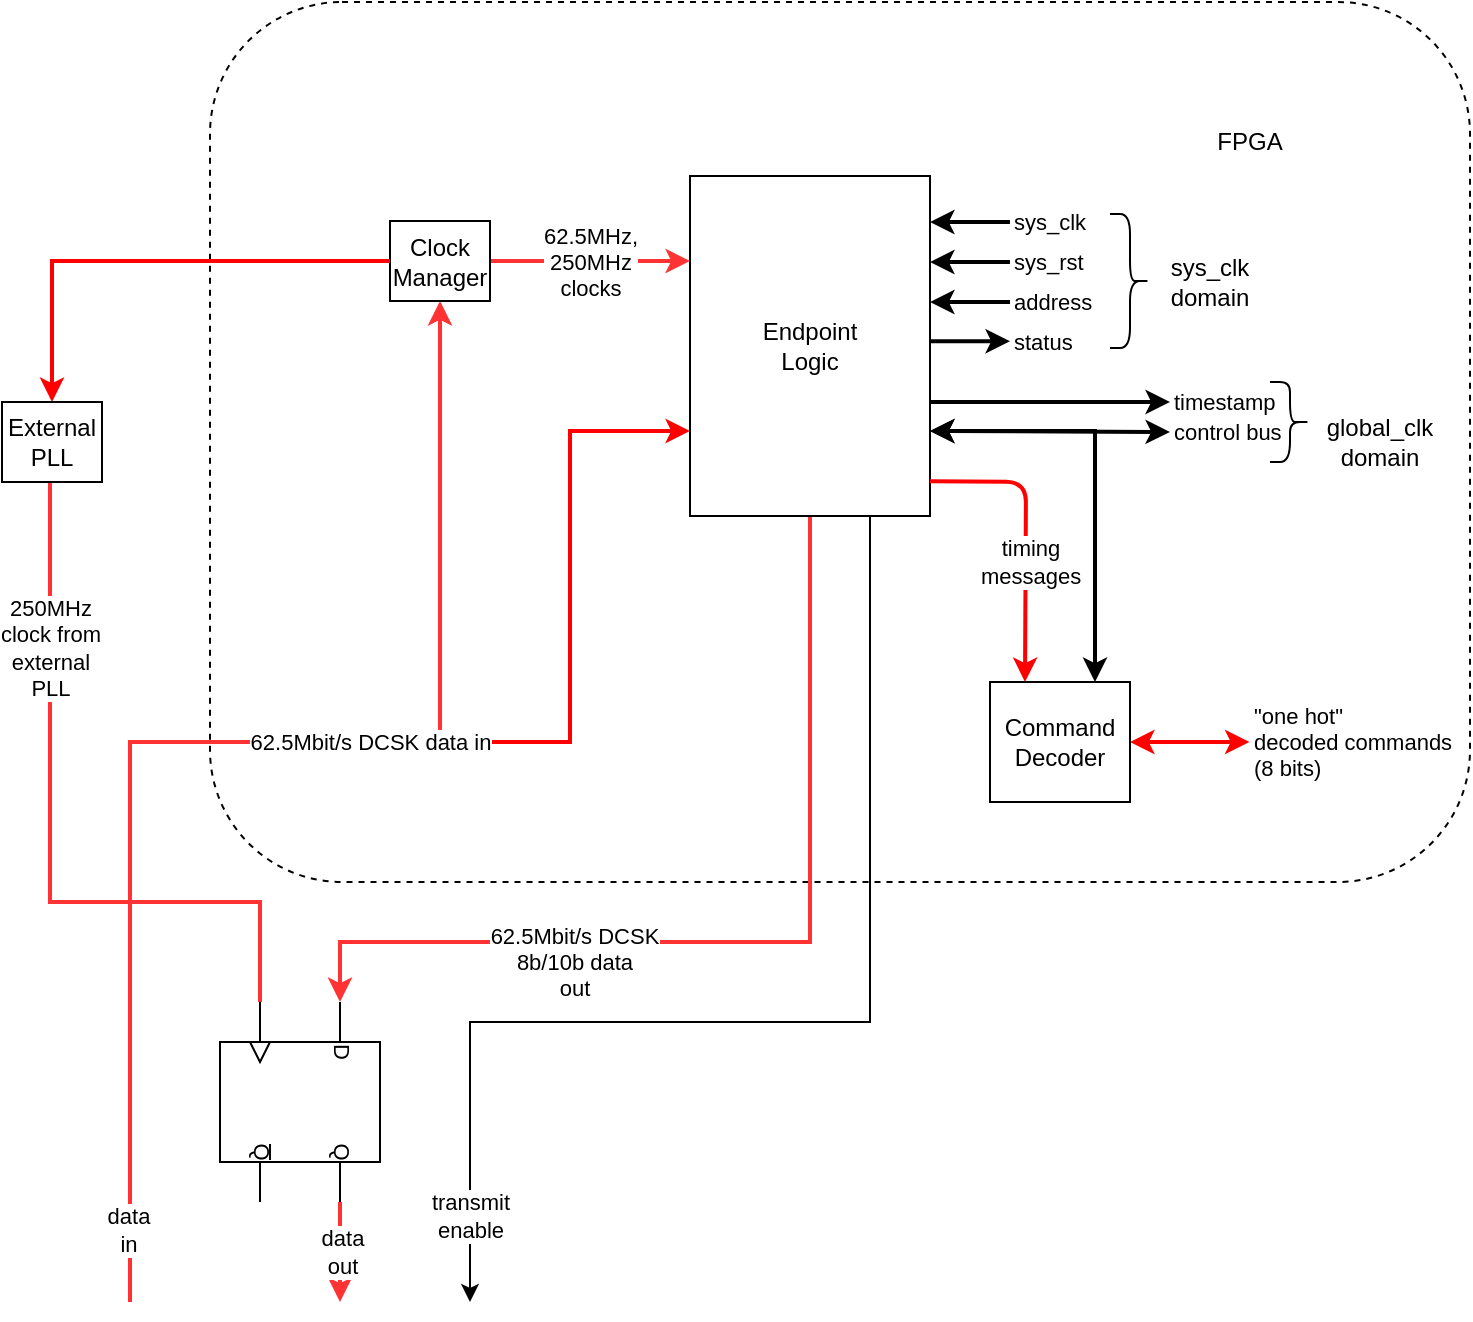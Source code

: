 <mxfile version="20.8.20" type="device"><diagram id="XIXI6On8DKLfbL2Q2Gav" name="Page-1"><mxGraphModel dx="1434" dy="782" grid="1" gridSize="10" guides="1" tooltips="1" connect="1" arrows="1" fold="1" page="1" pageScale="1" pageWidth="850" pageHeight="1100" math="0" shadow="0"><root><mxCell id="0"/><mxCell id="1" parent="0"/><mxCell id="yuU-1qmSXv3Nf_dqvfk5-1" value="" style="rounded=1;whiteSpace=wrap;html=1;dashed=1;" parent="1" vertex="1"><mxGeometry x="160" y="70" width="630" height="440" as="geometry"/></mxCell><mxCell id="yuU-1qmSXv3Nf_dqvfk5-2" value="FPGA" style="text;html=1;strokeColor=none;fillColor=none;align=center;verticalAlign=middle;whiteSpace=wrap;rounded=0;dashed=1;" parent="1" vertex="1"><mxGeometry x="660" y="130" width="40" height="20" as="geometry"/></mxCell><mxCell id="yuU-1qmSXv3Nf_dqvfk5-6" value="250MHz&lt;div&gt;clock from &lt;br&gt;&lt;/div&gt;&lt;div&gt;external&lt;/div&gt;&lt;div&gt;PLL&lt;br&gt;&lt;/div&gt;" style="edgeStyle=orthogonalEdgeStyle;rounded=0;orthogonalLoop=1;jettySize=auto;html=1;exitX=0.5;exitY=1;exitDx=0;exitDy=0;entryX=0;entryY=0.75;entryDx=0;entryDy=0;entryPerimeter=0;endArrow=none;endFill=0;strokeWidth=2;strokeColor=#FF3333;" parent="1" source="OyUO9c9OZtbInSIvGx_f-4" target="yuU-1qmSXv3Nf_dqvfk5-5" edge="1"><mxGeometry x="-0.54" relative="1" as="geometry"><mxPoint x="185" y="360" as="sourcePoint"/><Array as="points"><mxPoint x="80" y="310"/><mxPoint x="80" y="520"/><mxPoint x="185" y="520"/></Array><mxPoint as="offset"/></mxGeometry></mxCell><mxCell id="yuU-1qmSXv3Nf_dqvfk5-9" value="&lt;div&gt;data&lt;/div&gt;&lt;div&gt;out&lt;br&gt;&lt;/div&gt;" style="edgeStyle=orthogonalEdgeStyle;rounded=0;orthogonalLoop=1;jettySize=auto;html=1;exitX=1;exitY=0.25;exitDx=0;exitDy=0;exitPerimeter=0;startArrow=none;startFill=0;endArrow=classic;endFill=1;strokeColor=#FF3333;strokeWidth=2;" parent="1" source="yuU-1qmSXv3Nf_dqvfk5-5" edge="1"><mxGeometry relative="1" as="geometry"><mxPoint x="225" y="720" as="targetPoint"/></mxGeometry></mxCell><mxCell id="yuU-1qmSXv3Nf_dqvfk5-5" value="" style="verticalLabelPosition=bottom;shadow=0;dashed=0;align=center;html=1;verticalAlign=top;shape=mxgraph.electrical.logic_gates.d_type_flip-flop;rotation=90;" parent="1" vertex="1"><mxGeometry x="155" y="580" width="100" height="80" as="geometry"/></mxCell><mxCell id="yuU-1qmSXv3Nf_dqvfk5-20" value="62.5Mbit/s DCSK&lt;br&gt;&lt;div&gt;8b/10b data &lt;br&gt;&lt;/div&gt;&lt;div&gt;out&lt;br&gt;&lt;/div&gt;" style="edgeStyle=orthogonalEdgeStyle;rounded=0;orthogonalLoop=1;jettySize=auto;html=1;exitX=0.5;exitY=1;exitDx=0;exitDy=0;entryX=0;entryY=0.25;entryDx=0;entryDy=0;entryPerimeter=0;startArrow=none;startFill=0;endArrow=classic;endFill=1;strokeColor=#FF3333;strokeWidth=2;" parent="1" source="yuU-1qmSXv3Nf_dqvfk5-11" target="yuU-1qmSXv3Nf_dqvfk5-5" edge="1"><mxGeometry x="0.387" y="10" relative="1" as="geometry"><Array as="points"><mxPoint x="460" y="540"/><mxPoint x="225" y="540"/></Array><mxPoint as="offset"/></mxGeometry></mxCell><mxCell id="yuU-1qmSXv3Nf_dqvfk5-21" value="&lt;div&gt;transmit &lt;br&gt;&lt;/div&gt;&lt;div&gt;enable&lt;/div&gt;" style="edgeStyle=orthogonalEdgeStyle;rounded=0;orthogonalLoop=1;jettySize=auto;html=1;exitX=0.75;exitY=1;exitDx=0;exitDy=0;startArrow=none;startFill=0;endArrow=classic;endFill=1;strokeColor=#000000;strokeWidth=1;" parent="1" source="yuU-1qmSXv3Nf_dqvfk5-11" edge="1"><mxGeometry x="0.855" relative="1" as="geometry"><mxPoint x="290" y="720" as="targetPoint"/><Array as="points"><mxPoint x="490" y="580"/><mxPoint x="290" y="580"/></Array><mxPoint as="offset"/></mxGeometry></mxCell><mxCell id="OyUO9c9OZtbInSIvGx_f-2" style="edgeStyle=orthogonalEdgeStyle;rounded=0;orthogonalLoop=1;jettySize=auto;html=1;exitX=0;exitY=0.75;exitDx=0;exitDy=0;strokeColor=#FF0000;strokeWidth=2;startArrow=classic;startFill=1;endArrow=none;endFill=0;" edge="1" parent="1" source="yuU-1qmSXv3Nf_dqvfk5-11"><mxGeometry relative="1" as="geometry"><mxPoint x="260" y="440" as="targetPoint"/><Array as="points"><mxPoint x="340" y="285"/><mxPoint x="340" y="440"/></Array></mxGeometry></mxCell><mxCell id="yuU-1qmSXv3Nf_dqvfk5-11" value="&lt;div&gt;Endpoint&lt;/div&gt;&lt;div&gt;Logic&lt;br&gt;&lt;/div&gt;" style="rounded=0;whiteSpace=wrap;html=1;" parent="1" vertex="1"><mxGeometry x="400" y="157" width="120" height="170" as="geometry"/></mxCell><mxCell id="yuU-1qmSXv3Nf_dqvfk5-14" value="&lt;div&gt;62.5MHz,&lt;/div&gt;&lt;div&gt;250MHz&lt;/div&gt;&lt;div&gt;clocks&lt;br&gt;&lt;/div&gt;" style="edgeStyle=orthogonalEdgeStyle;rounded=0;orthogonalLoop=1;jettySize=auto;html=1;exitX=1;exitY=0.5;exitDx=0;exitDy=0;startArrow=none;startFill=0;endArrow=classic;endFill=1;strokeColor=#FF3333;strokeWidth=2;entryX=0;entryY=0.25;entryDx=0;entryDy=0;" parent="1" source="yuU-1qmSXv3Nf_dqvfk5-12" target="yuU-1qmSXv3Nf_dqvfk5-11" edge="1"><mxGeometry relative="1" as="geometry"><mxPoint x="390" y="242" as="targetPoint"/><Array as="points"><mxPoint x="350" y="200"/><mxPoint x="350" y="200"/></Array></mxGeometry></mxCell><mxCell id="yuU-1qmSXv3Nf_dqvfk5-15" value="62.5Mbit/s DCSK data in" style="edgeStyle=orthogonalEdgeStyle;rounded=0;orthogonalLoop=1;jettySize=auto;html=1;exitX=0.5;exitY=1;exitDx=0;exitDy=0;startArrow=classic;startFill=1;endArrow=none;endFill=0;strokeColor=#FF3333;strokeWidth=2;" parent="1" source="yuU-1qmSXv3Nf_dqvfk5-12" edge="1"><mxGeometry x="-0.22" relative="1" as="geometry"><mxPoint x="120" y="720" as="targetPoint"/><mxPoint x="415" y="370" as="sourcePoint"/><Array as="points"><mxPoint x="275" y="440"/><mxPoint x="120" y="440"/></Array><mxPoint as="offset"/></mxGeometry></mxCell><mxCell id="OyUO9c9OZtbInSIvGx_f-3" value="&lt;div&gt;data&lt;/div&gt;&lt;div&gt;in&lt;br&gt;&lt;/div&gt;" style="edgeLabel;html=1;align=center;verticalAlign=middle;resizable=0;points=[];" vertex="1" connectable="0" parent="yuU-1qmSXv3Nf_dqvfk5-15"><mxGeometry x="0.89" y="-1" relative="1" as="geometry"><mxPoint as="offset"/></mxGeometry></mxCell><mxCell id="yuU-1qmSXv3Nf_dqvfk5-12" value="&lt;div&gt;Clock&lt;/div&gt;&lt;div&gt;Manager&lt;br&gt;&lt;/div&gt;" style="rounded=0;whiteSpace=wrap;html=1;" parent="1" vertex="1"><mxGeometry x="250" y="179.5" width="50" height="40" as="geometry"/></mxCell><mxCell id="yuU-1qmSXv3Nf_dqvfk5-24" value="" style="shape=curlyBracket;whiteSpace=wrap;html=1;rounded=1;rotation=-180;" parent="1" vertex="1"><mxGeometry x="610" y="176" width="20" height="67" as="geometry"/></mxCell><mxCell id="yuU-1qmSXv3Nf_dqvfk5-28" value="sys_clk" style="endArrow=classic;html=1;strokeColor=#000000;strokeWidth=2;align=left;" parent="1" edge="1"><mxGeometry x="-1" width="50" height="50" relative="1" as="geometry"><mxPoint x="560" y="180" as="sourcePoint"/><mxPoint x="520" y="180" as="targetPoint"/><mxPoint as="offset"/></mxGeometry></mxCell><mxCell id="yuU-1qmSXv3Nf_dqvfk5-30" value="sys_rst" style="endArrow=classic;html=1;strokeColor=#000000;strokeWidth=2;align=left;" parent="1" edge="1"><mxGeometry x="-1" width="50" height="50" relative="1" as="geometry"><mxPoint x="560" y="200" as="sourcePoint"/><mxPoint x="520" y="200" as="targetPoint"/><mxPoint as="offset"/></mxGeometry></mxCell><mxCell id="yuU-1qmSXv3Nf_dqvfk5-31" value="address" style="endArrow=classic;html=1;strokeColor=#000000;strokeWidth=2;align=left;" parent="1" edge="1"><mxGeometry x="-1" width="50" height="50" relative="1" as="geometry"><mxPoint x="560" y="220" as="sourcePoint"/><mxPoint x="520" y="220" as="targetPoint"/><mxPoint as="offset"/></mxGeometry></mxCell><mxCell id="yuU-1qmSXv3Nf_dqvfk5-32" value="status" style="endArrow=none;html=1;strokeColor=#000000;strokeWidth=2;startArrow=classic;startFill=1;endFill=0;align=left;" parent="1" edge="1"><mxGeometry x="-1" width="50" height="50" relative="1" as="geometry"><mxPoint x="560" y="239.66" as="sourcePoint"/><mxPoint x="520" y="239.66" as="targetPoint"/><mxPoint as="offset"/></mxGeometry></mxCell><mxCell id="yuU-1qmSXv3Nf_dqvfk5-35" value="timestamp" style="endArrow=none;html=1;strokeColor=#000000;strokeWidth=2;startArrow=classic;startFill=1;endFill=0;align=left;" parent="1" edge="1"><mxGeometry x="-1" width="50" height="50" relative="1" as="geometry"><mxPoint x="640" y="270" as="sourcePoint"/><mxPoint x="520" y="270" as="targetPoint"/><mxPoint as="offset"/></mxGeometry></mxCell><mxCell id="yuU-1qmSXv3Nf_dqvfk5-36" value="control bus" style="endArrow=classic;html=1;strokeColor=#000000;strokeWidth=2;startArrow=classic;startFill=1;endFill=1;align=left;entryX=1;entryY=0.75;entryDx=0;entryDy=0;" parent="1" edge="1" target="yuU-1qmSXv3Nf_dqvfk5-11"><mxGeometry x="-1" width="50" height="50" relative="1" as="geometry"><mxPoint x="640" y="285" as="sourcePoint"/><mxPoint x="520" y="290" as="targetPoint"/><mxPoint as="offset"/></mxGeometry></mxCell><mxCell id="yuU-1qmSXv3Nf_dqvfk5-37" value="&lt;div align=&quot;center&quot;&gt;timing&lt;/div&gt;&lt;div align=&quot;center&quot;&gt;messages&lt;/div&gt;" style="endArrow=none;html=1;strokeColor=#FF0000;strokeWidth=2;startArrow=classic;startFill=1;endFill=0;align=center;exitX=0.25;exitY=0;exitDx=0;exitDy=0;" parent="1" edge="1" source="OyUO9c9OZtbInSIvGx_f-7"><mxGeometry x="-0.189" y="-2" width="50" height="50" relative="1" as="geometry"><mxPoint x="580" y="310" as="sourcePoint"/><mxPoint x="520" y="309.66" as="targetPoint"/><mxPoint as="offset"/><Array as="points"><mxPoint x="568" y="310"/></Array></mxGeometry></mxCell><mxCell id="yuU-1qmSXv3Nf_dqvfk5-38" value="" style="shape=curlyBracket;whiteSpace=wrap;html=1;rounded=1;rotation=-180;" parent="1" vertex="1"><mxGeometry x="690" y="260" width="20" height="40" as="geometry"/></mxCell><mxCell id="yuU-1qmSXv3Nf_dqvfk5-39" value="&lt;div&gt;sys_clk&lt;/div&gt;&lt;div&gt;domain&lt;br&gt;&lt;/div&gt;" style="text;html=1;strokeColor=none;fillColor=none;align=center;verticalAlign=middle;whiteSpace=wrap;rounded=0;" parent="1" vertex="1"><mxGeometry x="640" y="199.5" width="40" height="20" as="geometry"/></mxCell><mxCell id="yuU-1qmSXv3Nf_dqvfk5-40" value="&lt;div&gt;global_clk&lt;/div&gt;&lt;div&gt;domain&lt;br&gt;&lt;/div&gt;" style="text;html=1;strokeColor=none;fillColor=none;align=center;verticalAlign=middle;whiteSpace=wrap;rounded=0;" parent="1" vertex="1"><mxGeometry x="710" y="280" width="70" height="20" as="geometry"/></mxCell><mxCell id="OyUO9c9OZtbInSIvGx_f-6" style="edgeStyle=orthogonalEdgeStyle;rounded=0;orthogonalLoop=1;jettySize=auto;html=1;exitX=0.5;exitY=0;exitDx=0;exitDy=0;entryX=0;entryY=0.5;entryDx=0;entryDy=0;strokeColor=#FF0000;strokeWidth=2;startArrow=classic;startFill=1;endArrow=none;endFill=0;" edge="1" parent="1" source="OyUO9c9OZtbInSIvGx_f-4" target="yuU-1qmSXv3Nf_dqvfk5-12"><mxGeometry relative="1" as="geometry"/></mxCell><mxCell id="OyUO9c9OZtbInSIvGx_f-11" value="&lt;div align=&quot;left&quot;&gt;&quot;one hot&quot; &lt;br&gt;&lt;/div&gt;&lt;div align=&quot;left&quot;&gt;decoded commands&lt;/div&gt;&lt;div align=&quot;left&quot;&gt;(8 bits)&lt;br&gt;&lt;/div&gt;" style="edgeStyle=orthogonalEdgeStyle;rounded=0;orthogonalLoop=1;jettySize=auto;html=1;exitX=1;exitY=0.5;exitDx=0;exitDy=0;entryX=0.825;entryY=0.841;entryDx=0;entryDy=0;entryPerimeter=0;strokeColor=#FF0000;strokeWidth=2;startArrow=classic;startFill=1;endArrow=classic;endFill=1;align=left;" edge="1" parent="1" source="OyUO9c9OZtbInSIvGx_f-7" target="yuU-1qmSXv3Nf_dqvfk5-1"><mxGeometry x="1" relative="1" as="geometry"><Array as="points"><mxPoint x="670" y="440"/><mxPoint x="670" y="440"/></Array><mxPoint as="offset"/></mxGeometry></mxCell><mxCell id="OyUO9c9OZtbInSIvGx_f-4" value="&lt;div&gt;External&lt;/div&gt;&lt;div&gt;PLL&lt;br&gt;&lt;/div&gt;" style="rounded=0;whiteSpace=wrap;html=1;" vertex="1" parent="1"><mxGeometry x="56" y="270" width="50" height="40" as="geometry"/></mxCell><mxCell id="OyUO9c9OZtbInSIvGx_f-9" style="edgeStyle=orthogonalEdgeStyle;rounded=0;orthogonalLoop=1;jettySize=auto;html=1;exitX=0.75;exitY=0;exitDx=0;exitDy=0;entryX=1;entryY=0.75;entryDx=0;entryDy=0;strokeColor=#000000;strokeWidth=2;startArrow=classic;startFill=1;endArrow=classic;endFill=1;" edge="1" parent="1" source="OyUO9c9OZtbInSIvGx_f-7" target="yuU-1qmSXv3Nf_dqvfk5-11"><mxGeometry relative="1" as="geometry"/></mxCell><mxCell id="OyUO9c9OZtbInSIvGx_f-7" value="&lt;div&gt;Command&lt;/div&gt;&lt;div&gt;Decoder&lt;br&gt;&lt;/div&gt;" style="rounded=0;whiteSpace=wrap;html=1;" vertex="1" parent="1"><mxGeometry x="550" y="410" width="70" height="60" as="geometry"/></mxCell></root></mxGraphModel></diagram></mxfile>